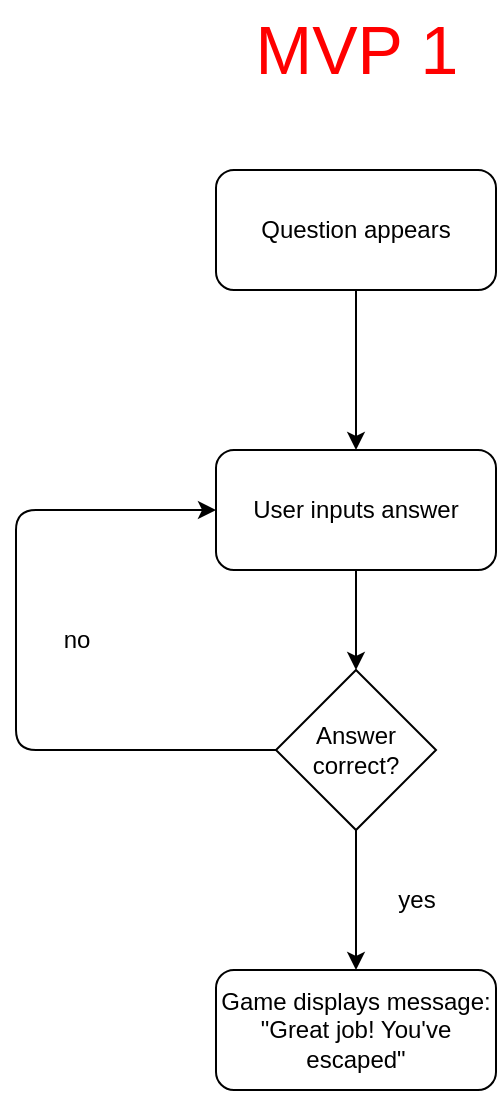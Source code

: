 <mxfile>
    <diagram id="XTzo3F2tmx3Pepn6dTwL" name="Page-1">
        <mxGraphModel dx="1130" dy="779" grid="1" gridSize="10" guides="1" tooltips="1" connect="1" arrows="1" fold="1" page="1" pageScale="1" pageWidth="850" pageHeight="1100" math="0" shadow="0">
            <root>
                <mxCell id="0"/>
                <mxCell id="1" parent="0"/>
                <mxCell id="2" value="Question appears" style="rounded=1;whiteSpace=wrap;html=1;" vertex="1" parent="1">
                    <mxGeometry x="290" y="180" width="140" height="60" as="geometry"/>
                </mxCell>
                <mxCell id="4" value="" style="endArrow=classic;html=1;exitX=0.5;exitY=1;exitDx=0;exitDy=0;" edge="1" parent="1" source="2">
                    <mxGeometry width="50" height="50" relative="1" as="geometry">
                        <mxPoint x="510" y="400" as="sourcePoint"/>
                        <mxPoint x="360" y="320" as="targetPoint"/>
                    </mxGeometry>
                </mxCell>
                <mxCell id="5" value="User inputs answer" style="rounded=1;whiteSpace=wrap;html=1;" vertex="1" parent="1">
                    <mxGeometry x="290" y="320" width="140" height="60" as="geometry"/>
                </mxCell>
                <mxCell id="6" value="Answer correct?" style="rhombus;whiteSpace=wrap;html=1;" vertex="1" parent="1">
                    <mxGeometry x="320" y="430" width="80" height="80" as="geometry"/>
                </mxCell>
                <mxCell id="7" value="" style="endArrow=classic;html=1;exitX=0.5;exitY=1;exitDx=0;exitDy=0;entryX=0.5;entryY=0;entryDx=0;entryDy=0;" edge="1" parent="1" source="5" target="6">
                    <mxGeometry width="50" height="50" relative="1" as="geometry">
                        <mxPoint x="510" y="390" as="sourcePoint"/>
                        <mxPoint x="560" y="340" as="targetPoint"/>
                    </mxGeometry>
                </mxCell>
                <mxCell id="8" value="" style="endArrow=classic;html=1;exitX=0.5;exitY=1;exitDx=0;exitDy=0;" edge="1" parent="1" source="6">
                    <mxGeometry width="50" height="50" relative="1" as="geometry">
                        <mxPoint x="510" y="390" as="sourcePoint"/>
                        <mxPoint x="360" y="580" as="targetPoint"/>
                    </mxGeometry>
                </mxCell>
                <mxCell id="10" value="" style="endArrow=classic;html=1;exitX=0;exitY=0.5;exitDx=0;exitDy=0;entryX=0;entryY=0.5;entryDx=0;entryDy=0;" edge="1" parent="1" source="6" target="5">
                    <mxGeometry width="50" height="50" relative="1" as="geometry">
                        <mxPoint x="280" y="490" as="sourcePoint"/>
                        <mxPoint x="210" y="470" as="targetPoint"/>
                        <Array as="points">
                            <mxPoint x="190" y="470"/>
                            <mxPoint x="190" y="350"/>
                        </Array>
                    </mxGeometry>
                </mxCell>
                <mxCell id="11" value="yes" style="text;html=1;align=center;verticalAlign=middle;resizable=0;points=[];autosize=1;strokeColor=none;fillColor=none;" vertex="1" parent="1">
                    <mxGeometry x="370" y="530" width="40" height="30" as="geometry"/>
                </mxCell>
                <mxCell id="12" value="no" style="text;html=1;align=center;verticalAlign=middle;resizable=0;points=[];autosize=1;strokeColor=none;fillColor=none;" vertex="1" parent="1">
                    <mxGeometry x="200" y="400" width="40" height="30" as="geometry"/>
                </mxCell>
                <mxCell id="13" value="Game displays message: &quot;Great job! You've escaped&quot;" style="rounded=1;whiteSpace=wrap;html=1;" vertex="1" parent="1">
                    <mxGeometry x="290" y="580" width="140" height="60" as="geometry"/>
                </mxCell>
                <mxCell id="15" value="MVP 1" style="text;html=1;align=center;verticalAlign=middle;resizable=0;points=[];autosize=1;fontSize=34;fontColor=#FF0000;" vertex="1" parent="1">
                    <mxGeometry x="300" y="95" width="120" height="50" as="geometry"/>
                </mxCell>
            </root>
        </mxGraphModel>
    </diagram>
</mxfile>